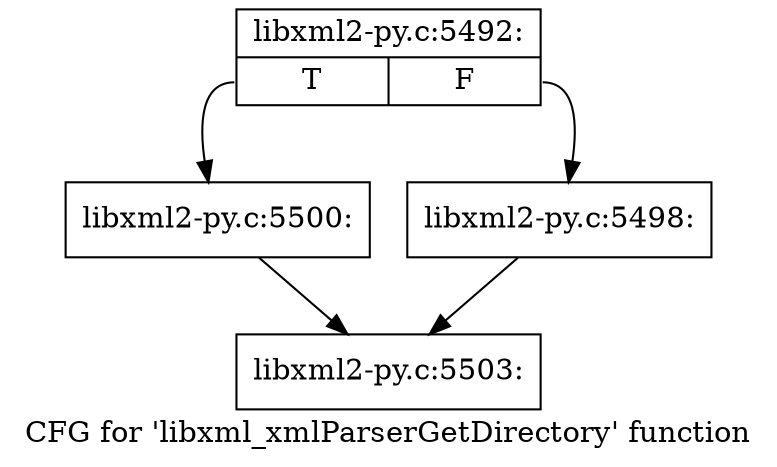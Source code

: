 digraph "CFG for 'libxml_xmlParserGetDirectory' function" {
	label="CFG for 'libxml_xmlParserGetDirectory' function";

	Node0x4145fc0 [shape=record,label="{libxml2-py.c:5492:|{<s0>T|<s1>F}}"];
	Node0x4145fc0:s0 -> Node0x4147370;
	Node0x4145fc0:s1 -> Node0x4147320;
	Node0x4147320 [shape=record,label="{libxml2-py.c:5498:}"];
	Node0x4147320 -> Node0x41446a0;
	Node0x4147370 [shape=record,label="{libxml2-py.c:5500:}"];
	Node0x4147370 -> Node0x41446a0;
	Node0x41446a0 [shape=record,label="{libxml2-py.c:5503:}"];
}
